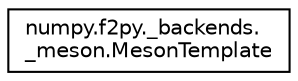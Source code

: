 digraph "Graphical Class Hierarchy"
{
 // LATEX_PDF_SIZE
  edge [fontname="Helvetica",fontsize="10",labelfontname="Helvetica",labelfontsize="10"];
  node [fontname="Helvetica",fontsize="10",shape=record];
  rankdir="LR";
  Node0 [label="numpy.f2py._backends.\l_meson.MesonTemplate",height=0.2,width=0.4,color="black", fillcolor="white", style="filled",URL="$classnumpy_1_1f2py_1_1__backends_1_1__meson_1_1MesonTemplate.html",tooltip=" "];
}
